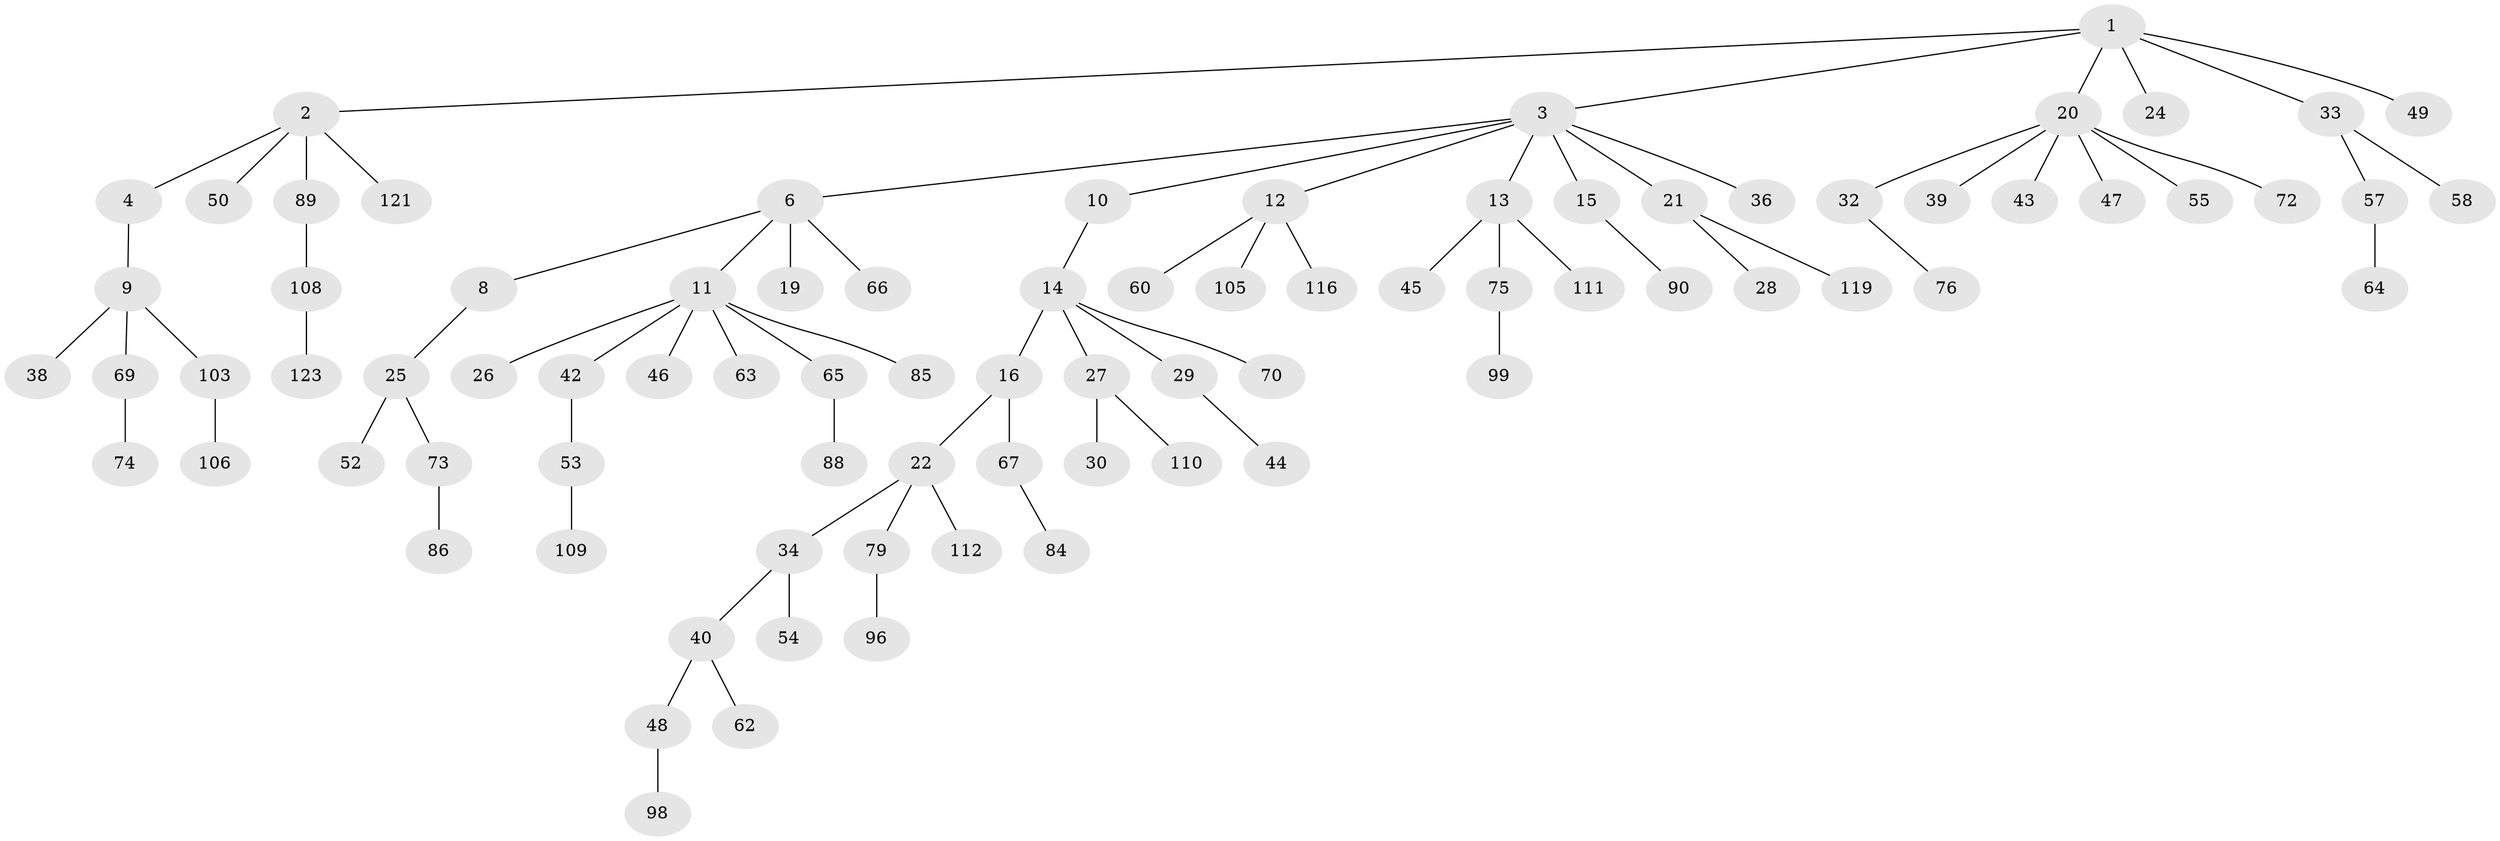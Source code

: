 // Generated by graph-tools (version 1.1) at 2025/24/03/03/25 07:24:06]
// undirected, 83 vertices, 82 edges
graph export_dot {
graph [start="1"]
  node [color=gray90,style=filled];
  1 [super="+18"];
  2 [super="+91"];
  3 [super="+5"];
  4 [super="+78"];
  6 [super="+7"];
  8;
  9;
  10 [super="+59"];
  11 [super="+17"];
  12 [super="+93"];
  13 [super="+23"];
  14 [super="+68"];
  15 [super="+31"];
  16 [super="+82"];
  19;
  20 [super="+77"];
  21 [super="+83"];
  22 [super="+35"];
  24 [super="+120"];
  25 [super="+81"];
  26 [super="+87"];
  27 [super="+51"];
  28 [super="+92"];
  29 [super="+101"];
  30 [super="+100"];
  32 [super="+61"];
  33 [super="+56"];
  34 [super="+37"];
  36;
  38 [super="+95"];
  39;
  40 [super="+41"];
  42;
  43;
  44;
  45;
  46;
  47;
  48 [super="+118"];
  49;
  50;
  52;
  53 [super="+97"];
  54;
  55 [super="+71"];
  57 [super="+102"];
  58;
  60;
  62;
  63;
  64 [super="+122"];
  65;
  66;
  67;
  69 [super="+80"];
  70;
  72;
  73;
  74;
  75;
  76 [super="+107"];
  79;
  84;
  85 [super="+117"];
  86;
  88;
  89;
  90 [super="+94"];
  96 [super="+115"];
  98;
  99 [super="+114"];
  103 [super="+104"];
  105;
  106;
  108 [super="+113"];
  109;
  110;
  111;
  112;
  116;
  119;
  121;
  123;
  1 -- 2;
  1 -- 3;
  1 -- 20;
  1 -- 24;
  1 -- 49;
  1 -- 33;
  2 -- 4;
  2 -- 50;
  2 -- 89;
  2 -- 121;
  3 -- 6;
  3 -- 10;
  3 -- 12;
  3 -- 13;
  3 -- 21;
  3 -- 36;
  3 -- 15;
  4 -- 9;
  6 -- 11;
  6 -- 19;
  6 -- 8;
  6 -- 66;
  8 -- 25;
  9 -- 38;
  9 -- 69;
  9 -- 103;
  10 -- 14;
  11 -- 42;
  11 -- 65;
  11 -- 85;
  11 -- 26;
  11 -- 46;
  11 -- 63;
  12 -- 60;
  12 -- 105;
  12 -- 116;
  13 -- 111;
  13 -- 45;
  13 -- 75;
  14 -- 16;
  14 -- 27;
  14 -- 29;
  14 -- 70;
  15 -- 90;
  16 -- 22;
  16 -- 67;
  20 -- 32;
  20 -- 39;
  20 -- 43;
  20 -- 47;
  20 -- 55;
  20 -- 72;
  21 -- 28;
  21 -- 119;
  22 -- 34;
  22 -- 79;
  22 -- 112;
  25 -- 52;
  25 -- 73;
  27 -- 30;
  27 -- 110;
  29 -- 44;
  32 -- 76;
  33 -- 58;
  33 -- 57;
  34 -- 40;
  34 -- 54;
  40 -- 48;
  40 -- 62;
  42 -- 53;
  48 -- 98;
  53 -- 109;
  57 -- 64;
  65 -- 88;
  67 -- 84;
  69 -- 74;
  73 -- 86;
  75 -- 99;
  79 -- 96;
  89 -- 108;
  103 -- 106;
  108 -- 123;
}
